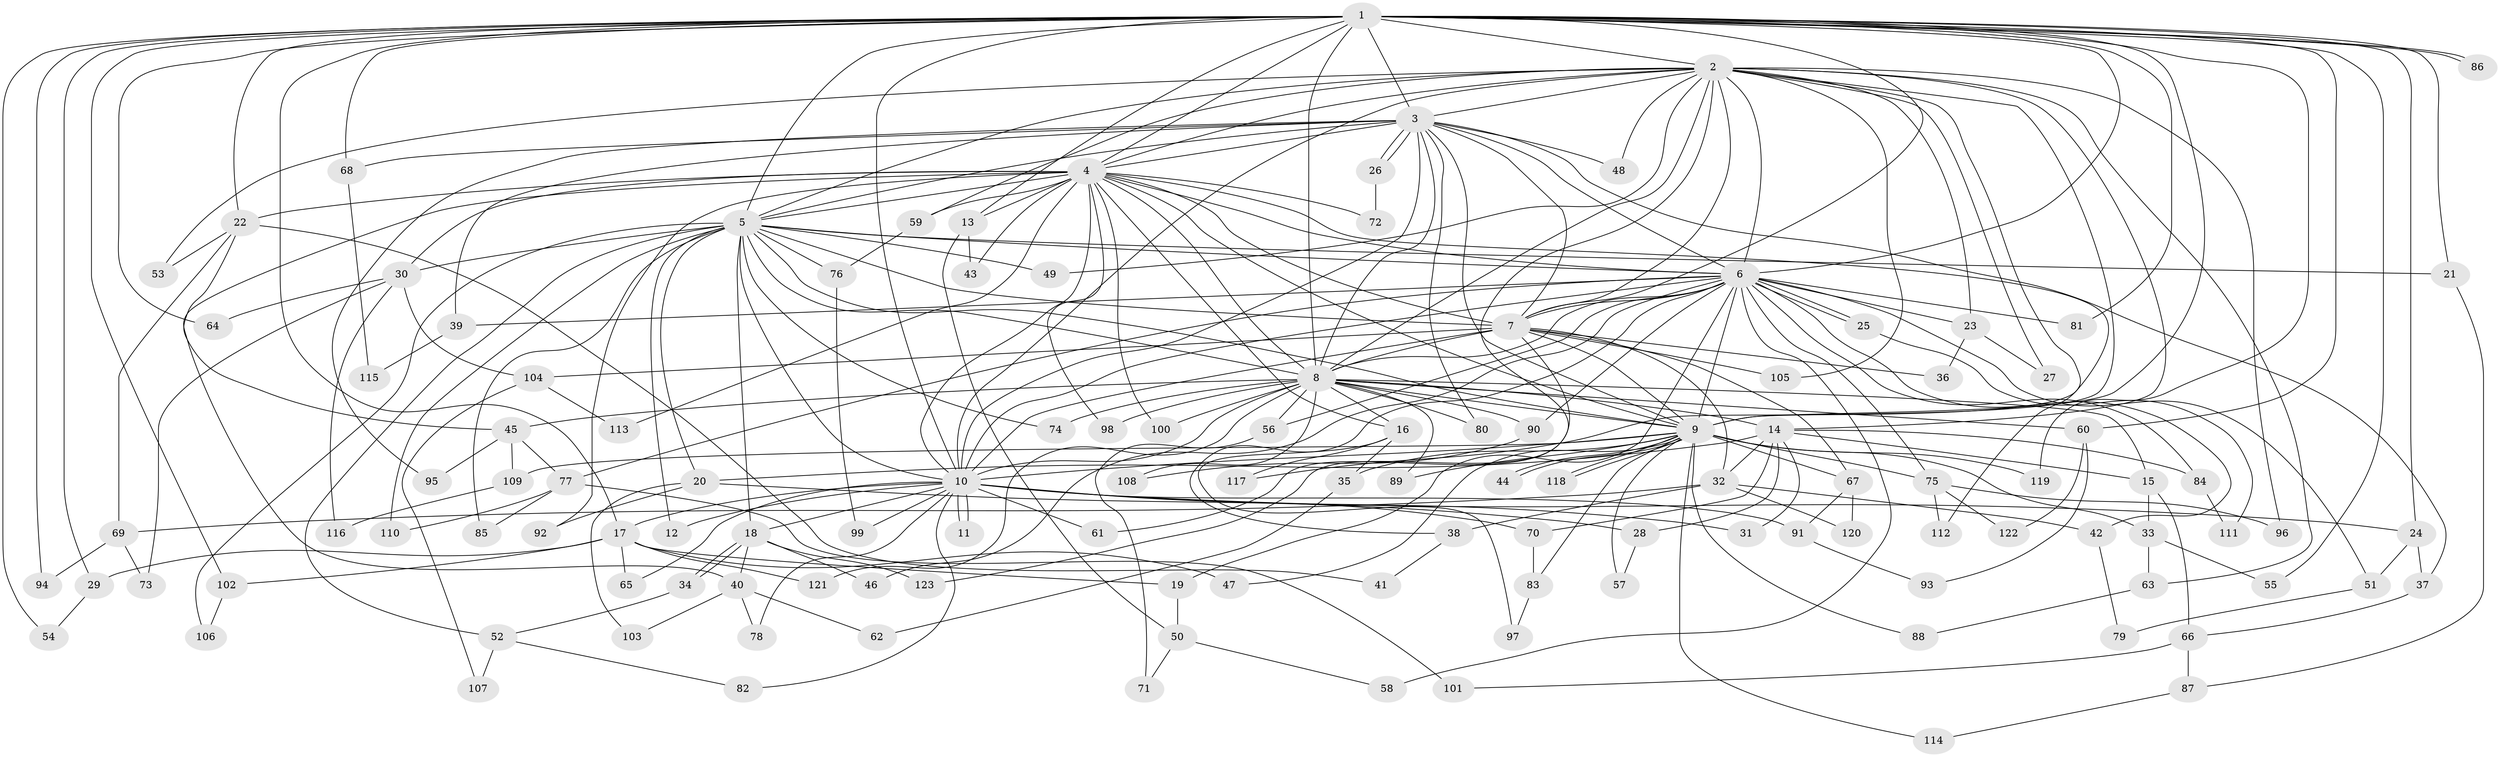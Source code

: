 // Generated by graph-tools (version 1.1) at 2025/34/03/09/25 02:34:42]
// undirected, 123 vertices, 271 edges
graph export_dot {
graph [start="1"]
  node [color=gray90,style=filled];
  1;
  2;
  3;
  4;
  5;
  6;
  7;
  8;
  9;
  10;
  11;
  12;
  13;
  14;
  15;
  16;
  17;
  18;
  19;
  20;
  21;
  22;
  23;
  24;
  25;
  26;
  27;
  28;
  29;
  30;
  31;
  32;
  33;
  34;
  35;
  36;
  37;
  38;
  39;
  40;
  41;
  42;
  43;
  44;
  45;
  46;
  47;
  48;
  49;
  50;
  51;
  52;
  53;
  54;
  55;
  56;
  57;
  58;
  59;
  60;
  61;
  62;
  63;
  64;
  65;
  66;
  67;
  68;
  69;
  70;
  71;
  72;
  73;
  74;
  75;
  76;
  77;
  78;
  79;
  80;
  81;
  82;
  83;
  84;
  85;
  86;
  87;
  88;
  89;
  90;
  91;
  92;
  93;
  94;
  95;
  96;
  97;
  98;
  99;
  100;
  101;
  102;
  103;
  104;
  105;
  106;
  107;
  108;
  109;
  110;
  111;
  112;
  113;
  114;
  115;
  116;
  117;
  118;
  119;
  120;
  121;
  122;
  123;
  1 -- 2;
  1 -- 3;
  1 -- 4;
  1 -- 5;
  1 -- 6;
  1 -- 7;
  1 -- 8;
  1 -- 9;
  1 -- 10;
  1 -- 13;
  1 -- 17;
  1 -- 21;
  1 -- 22;
  1 -- 24;
  1 -- 29;
  1 -- 54;
  1 -- 55;
  1 -- 60;
  1 -- 64;
  1 -- 68;
  1 -- 81;
  1 -- 86;
  1 -- 86;
  1 -- 94;
  1 -- 102;
  1 -- 119;
  2 -- 3;
  2 -- 4;
  2 -- 5;
  2 -- 6;
  2 -- 7;
  2 -- 8;
  2 -- 9;
  2 -- 10;
  2 -- 14;
  2 -- 23;
  2 -- 27;
  2 -- 48;
  2 -- 49;
  2 -- 53;
  2 -- 59;
  2 -- 63;
  2 -- 96;
  2 -- 105;
  2 -- 117;
  2 -- 123;
  3 -- 4;
  3 -- 5;
  3 -- 6;
  3 -- 7;
  3 -- 8;
  3 -- 9;
  3 -- 10;
  3 -- 26;
  3 -- 26;
  3 -- 37;
  3 -- 39;
  3 -- 48;
  3 -- 68;
  3 -- 80;
  3 -- 95;
  4 -- 5;
  4 -- 6;
  4 -- 7;
  4 -- 8;
  4 -- 9;
  4 -- 10;
  4 -- 13;
  4 -- 16;
  4 -- 22;
  4 -- 30;
  4 -- 40;
  4 -- 43;
  4 -- 59;
  4 -- 72;
  4 -- 92;
  4 -- 98;
  4 -- 100;
  4 -- 112;
  4 -- 113;
  5 -- 6;
  5 -- 7;
  5 -- 8;
  5 -- 9;
  5 -- 10;
  5 -- 12;
  5 -- 18;
  5 -- 20;
  5 -- 21;
  5 -- 30;
  5 -- 49;
  5 -- 52;
  5 -- 74;
  5 -- 76;
  5 -- 85;
  5 -- 106;
  5 -- 110;
  6 -- 7;
  6 -- 8;
  6 -- 9;
  6 -- 10;
  6 -- 19;
  6 -- 23;
  6 -- 25;
  6 -- 25;
  6 -- 38;
  6 -- 39;
  6 -- 42;
  6 -- 46;
  6 -- 51;
  6 -- 56;
  6 -- 58;
  6 -- 75;
  6 -- 77;
  6 -- 81;
  6 -- 84;
  6 -- 90;
  7 -- 8;
  7 -- 9;
  7 -- 10;
  7 -- 32;
  7 -- 36;
  7 -- 61;
  7 -- 67;
  7 -- 104;
  7 -- 105;
  8 -- 9;
  8 -- 10;
  8 -- 14;
  8 -- 15;
  8 -- 16;
  8 -- 45;
  8 -- 56;
  8 -- 60;
  8 -- 74;
  8 -- 80;
  8 -- 89;
  8 -- 90;
  8 -- 98;
  8 -- 100;
  8 -- 108;
  8 -- 121;
  9 -- 10;
  9 -- 33;
  9 -- 35;
  9 -- 44;
  9 -- 44;
  9 -- 47;
  9 -- 57;
  9 -- 67;
  9 -- 75;
  9 -- 83;
  9 -- 88;
  9 -- 89;
  9 -- 109;
  9 -- 114;
  9 -- 118;
  9 -- 118;
  9 -- 119;
  10 -- 11;
  10 -- 11;
  10 -- 12;
  10 -- 17;
  10 -- 18;
  10 -- 24;
  10 -- 31;
  10 -- 61;
  10 -- 65;
  10 -- 70;
  10 -- 78;
  10 -- 82;
  10 -- 91;
  10 -- 99;
  13 -- 43;
  13 -- 50;
  14 -- 15;
  14 -- 20;
  14 -- 28;
  14 -- 31;
  14 -- 32;
  14 -- 70;
  14 -- 84;
  15 -- 33;
  15 -- 66;
  16 -- 35;
  16 -- 97;
  16 -- 117;
  17 -- 19;
  17 -- 29;
  17 -- 47;
  17 -- 65;
  17 -- 102;
  17 -- 121;
  18 -- 34;
  18 -- 34;
  18 -- 40;
  18 -- 46;
  18 -- 123;
  19 -- 50;
  20 -- 28;
  20 -- 92;
  20 -- 103;
  21 -- 87;
  22 -- 41;
  22 -- 45;
  22 -- 53;
  22 -- 69;
  23 -- 27;
  23 -- 36;
  24 -- 37;
  24 -- 51;
  25 -- 111;
  26 -- 72;
  28 -- 57;
  29 -- 54;
  30 -- 64;
  30 -- 73;
  30 -- 104;
  30 -- 116;
  32 -- 38;
  32 -- 42;
  32 -- 69;
  32 -- 120;
  33 -- 55;
  33 -- 63;
  34 -- 52;
  35 -- 62;
  37 -- 66;
  38 -- 41;
  39 -- 115;
  40 -- 62;
  40 -- 78;
  40 -- 103;
  42 -- 79;
  45 -- 77;
  45 -- 95;
  45 -- 109;
  50 -- 58;
  50 -- 71;
  51 -- 79;
  52 -- 82;
  52 -- 107;
  56 -- 71;
  59 -- 76;
  60 -- 93;
  60 -- 122;
  63 -- 88;
  66 -- 87;
  66 -- 101;
  67 -- 91;
  67 -- 120;
  68 -- 115;
  69 -- 73;
  69 -- 94;
  70 -- 83;
  75 -- 96;
  75 -- 112;
  75 -- 122;
  76 -- 99;
  77 -- 85;
  77 -- 101;
  77 -- 110;
  83 -- 97;
  84 -- 111;
  87 -- 114;
  90 -- 108;
  91 -- 93;
  102 -- 106;
  104 -- 107;
  104 -- 113;
  109 -- 116;
}
